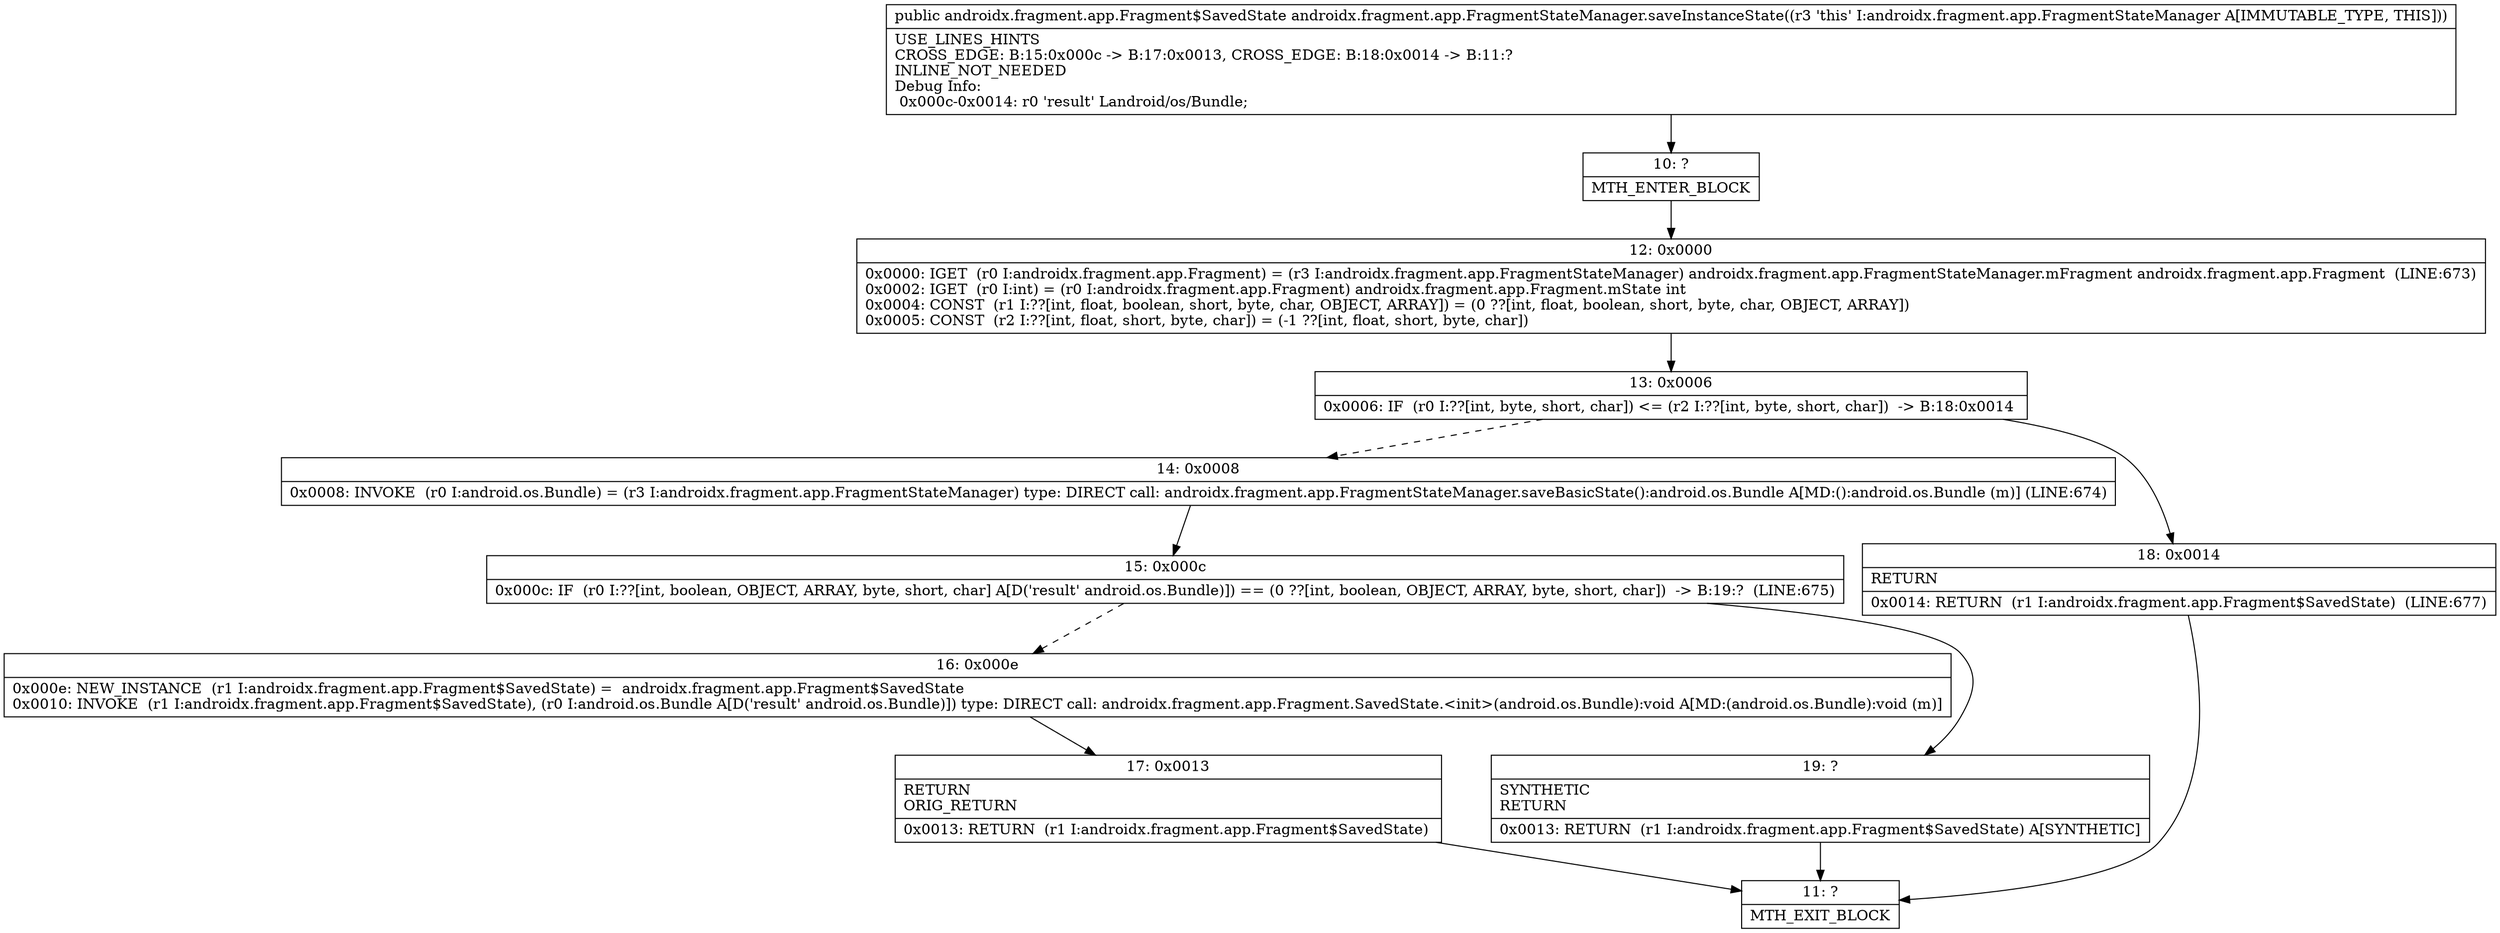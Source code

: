 digraph "CFG forandroidx.fragment.app.FragmentStateManager.saveInstanceState()Landroidx\/fragment\/app\/Fragment$SavedState;" {
Node_10 [shape=record,label="{10\:\ ?|MTH_ENTER_BLOCK\l}"];
Node_12 [shape=record,label="{12\:\ 0x0000|0x0000: IGET  (r0 I:androidx.fragment.app.Fragment) = (r3 I:androidx.fragment.app.FragmentStateManager) androidx.fragment.app.FragmentStateManager.mFragment androidx.fragment.app.Fragment  (LINE:673)\l0x0002: IGET  (r0 I:int) = (r0 I:androidx.fragment.app.Fragment) androidx.fragment.app.Fragment.mState int \l0x0004: CONST  (r1 I:??[int, float, boolean, short, byte, char, OBJECT, ARRAY]) = (0 ??[int, float, boolean, short, byte, char, OBJECT, ARRAY]) \l0x0005: CONST  (r2 I:??[int, float, short, byte, char]) = (\-1 ??[int, float, short, byte, char]) \l}"];
Node_13 [shape=record,label="{13\:\ 0x0006|0x0006: IF  (r0 I:??[int, byte, short, char]) \<= (r2 I:??[int, byte, short, char])  \-\> B:18:0x0014 \l}"];
Node_14 [shape=record,label="{14\:\ 0x0008|0x0008: INVOKE  (r0 I:android.os.Bundle) = (r3 I:androidx.fragment.app.FragmentStateManager) type: DIRECT call: androidx.fragment.app.FragmentStateManager.saveBasicState():android.os.Bundle A[MD:():android.os.Bundle (m)] (LINE:674)\l}"];
Node_15 [shape=record,label="{15\:\ 0x000c|0x000c: IF  (r0 I:??[int, boolean, OBJECT, ARRAY, byte, short, char] A[D('result' android.os.Bundle)]) == (0 ??[int, boolean, OBJECT, ARRAY, byte, short, char])  \-\> B:19:?  (LINE:675)\l}"];
Node_16 [shape=record,label="{16\:\ 0x000e|0x000e: NEW_INSTANCE  (r1 I:androidx.fragment.app.Fragment$SavedState) =  androidx.fragment.app.Fragment$SavedState \l0x0010: INVOKE  (r1 I:androidx.fragment.app.Fragment$SavedState), (r0 I:android.os.Bundle A[D('result' android.os.Bundle)]) type: DIRECT call: androidx.fragment.app.Fragment.SavedState.\<init\>(android.os.Bundle):void A[MD:(android.os.Bundle):void (m)]\l}"];
Node_17 [shape=record,label="{17\:\ 0x0013|RETURN\lORIG_RETURN\l|0x0013: RETURN  (r1 I:androidx.fragment.app.Fragment$SavedState) \l}"];
Node_11 [shape=record,label="{11\:\ ?|MTH_EXIT_BLOCK\l}"];
Node_19 [shape=record,label="{19\:\ ?|SYNTHETIC\lRETURN\l|0x0013: RETURN  (r1 I:androidx.fragment.app.Fragment$SavedState) A[SYNTHETIC]\l}"];
Node_18 [shape=record,label="{18\:\ 0x0014|RETURN\l|0x0014: RETURN  (r1 I:androidx.fragment.app.Fragment$SavedState)  (LINE:677)\l}"];
MethodNode[shape=record,label="{public androidx.fragment.app.Fragment$SavedState androidx.fragment.app.FragmentStateManager.saveInstanceState((r3 'this' I:androidx.fragment.app.FragmentStateManager A[IMMUTABLE_TYPE, THIS]))  | USE_LINES_HINTS\lCROSS_EDGE: B:15:0x000c \-\> B:17:0x0013, CROSS_EDGE: B:18:0x0014 \-\> B:11:?\lINLINE_NOT_NEEDED\lDebug Info:\l  0x000c\-0x0014: r0 'result' Landroid\/os\/Bundle;\l}"];
MethodNode -> Node_10;Node_10 -> Node_12;
Node_12 -> Node_13;
Node_13 -> Node_14[style=dashed];
Node_13 -> Node_18;
Node_14 -> Node_15;
Node_15 -> Node_16[style=dashed];
Node_15 -> Node_19;
Node_16 -> Node_17;
Node_17 -> Node_11;
Node_19 -> Node_11;
Node_18 -> Node_11;
}

